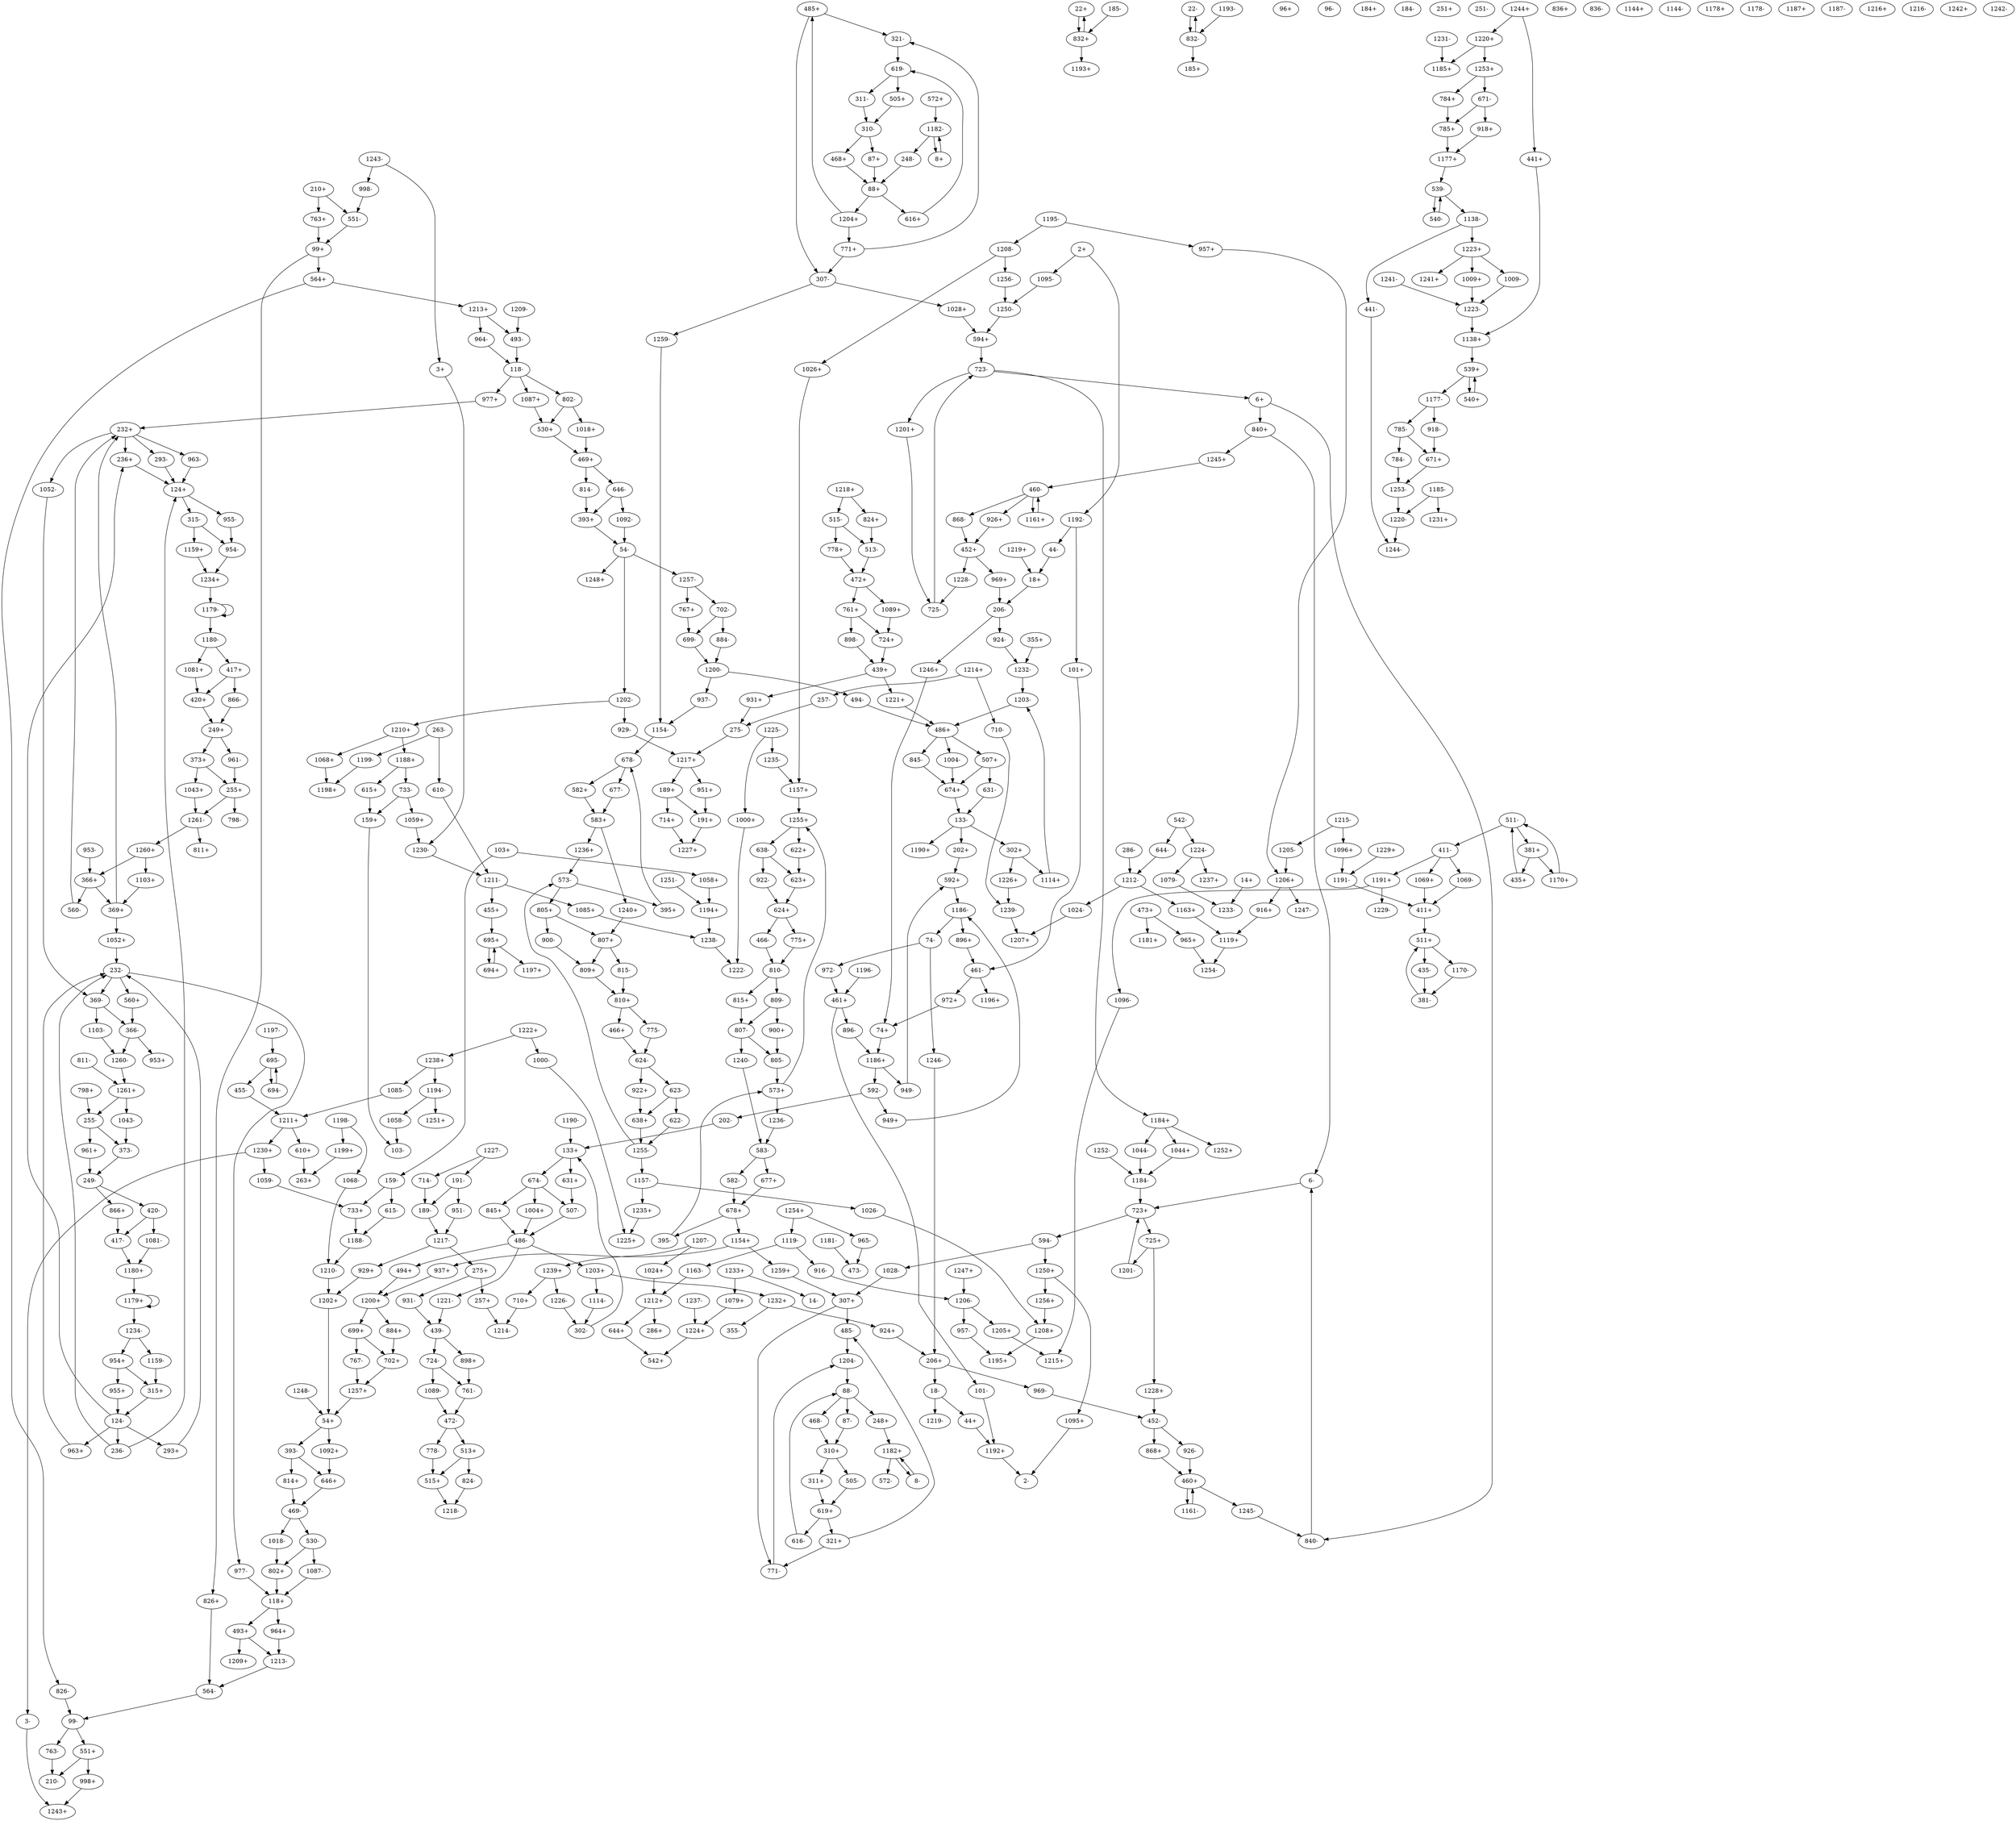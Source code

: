 digraph adj {
graph [k=96]
edge [d=-95]
"2+" [l=3406 C=49577]
"2-" [l=3406 C=49577]
"3+" [l=7853 C=103282]
"3-" [l=7853 C=103282]
"6+" [l=8737 C=112215]
"6-" [l=8737 C=112215]
"8+" [l=1013 C=10418]
"8-" [l=1013 C=10418]
"14+" [l=7589 C=96271]
"14-" [l=7589 C=96271]
"18+" [l=4107 C=62428]
"18-" [l=4107 C=62428]
"22+" [l=1031 C=14267]
"22-" [l=1031 C=14267]
"44+" [l=189 C=188]
"44-" [l=189 C=188]
"54+" [l=1926 C=91449]
"54-" [l=1926 C=91449]
"74+" [l=1682 C=27883]
"74-" [l=1682 C=27883]
"87+" [l=667 C=6339]
"87-" [l=667 C=6339]
"88+" [l=210 C=3729]
"88-" [l=210 C=3729]
"96+" [l=6206 C=80913]
"96-" [l=6206 C=80913]
"99+" [l=5428 C=73415]
"99-" [l=5428 C=73415]
"101+" [l=11035 C=150379]
"101-" [l=11035 C=150379]
"103+" [l=2527 C=28176]
"103-" [l=2527 C=28176]
"118+" [l=3802 C=176116]
"118-" [l=3802 C=176116]
"124+" [l=512 C=73236]
"124-" [l=512 C=73236]
"133+" [l=586 C=25610]
"133-" [l=586 C=25610]
"159+" [l=4959 C=65861]
"159-" [l=4959 C=65861]
"184+" [l=11142 C=182943]
"184-" [l=11142 C=182943]
"185+" [l=4138 C=48518]
"185-" [l=4138 C=48518]
"189+" [l=174 C=854]
"189-" [l=174 C=854]
"191+" [l=174 C=1506]
"191-" [l=174 C=1506]
"202+" [l=5027 C=65322]
"202-" [l=5027 C=65322]
"206+" [l=4612 C=73257]
"206-" [l=4612 C=73257]
"210+" [l=668 C=6964]
"210-" [l=668 C=6964]
"232+" [l=119 C=4915]
"232-" [l=119 C=4915]
"236+" [l=127 C=5945]
"236-" [l=127 C=5945]
"248+" [l=1657 C=19393]
"248-" [l=1657 C=19393]
"249+" [l=388 C=48216]
"249-" [l=388 C=48216]
"251+" [l=3294 C=41718]
"251-" [l=3294 C=41718]
"255+" [l=152 C=11142]
"255-" [l=152 C=11142]
"257+" [l=7091 C=97226]
"257-" [l=7091 C=97226]
"263+" [l=20098 C=274972]
"263-" [l=20098 C=274972]
"275+" [l=3208 C=43026]
"275-" [l=3208 C=43026]
"286+" [l=1475 C=17422]
"286-" [l=1475 C=17422]
"293+" [l=191 C=192]
"293-" [l=191 C=192]
"302+" [l=4696 C=69077]
"302-" [l=4696 C=69077]
"307+" [l=3321 C=50524]
"307-" [l=3321 C=50524]
"310+" [l=169 C=1309]
"310-" [l=169 C=1309]
"311+" [l=399 C=3124]
"311-" [l=399 C=3124]
"315+" [l=103 C=1344]
"315-" [l=103 C=1344]
"321+" [l=2067 C=23698]
"321-" [l=2067 C=23698]
"355+" [l=2262 C=29124]
"355-" [l=2262 C=29124]
"366+" [l=140 C=9414]
"366-" [l=140 C=9414]
"369+" [l=122 C=5948]
"369-" [l=122 C=5948]
"373+" [l=155 C=12128]
"373-" [l=155 C=12128]
"381+" [l=667 C=11965]
"381-" [l=667 C=11965]
"393+" [l=142 C=2832]
"393-" [l=142 C=2832]
"395+" [l=325 C=4498]
"395-" [l=325 C=4498]
"411+" [l=3410 C=43578]
"411-" [l=3410 C=43578]
"417+" [l=109 C=2376]
"417-" [l=109 C=2376]
"420+" [l=109 C=2315]
"420-" [l=109 C=2315]
"435+" [l=1326 C=17805]
"435-" [l=1326 C=17805]
"439+" [l=785 C=11247]
"439-" [l=785 C=11247]
"441+" [l=187 C=184]
"441-" [l=187 C=184]
"452+" [l=260 C=2620]
"452-" [l=260 C=2620]
"455+" [l=2005 C=23582]
"455-" [l=2005 C=23582]
"460+" [l=114 C=532]
"460-" [l=114 C=532]
"461+" [l=783 C=9754]
"461-" [l=783 C=9754]
"466+" [l=430 C=4174]
"466-" [l=430 C=4174]
"468+" [l=667 C=8473]
"468-" [l=667 C=8473]
"469+" [l=283 C=11109]
"469-" [l=283 C=11109]
"472+" [l=3049 C=44199]
"472-" [l=3049 C=44199]
"473+" [l=241 C=969]
"473-" [l=241 C=969]
"485+" [l=278 C=3202]
"485-" [l=278 C=3202]
"486+" [l=324 C=9304]
"486-" [l=324 C=9304]
"493+" [l=168 C=1363]
"493-" [l=168 C=1363]
"494+" [l=1758 C=19674]
"494-" [l=1758 C=19674]
"505+" [l=387 C=3072]
"505-" [l=387 C=3072]
"507+" [l=119 C=660]
"507-" [l=119 C=660]
"511+" [l=121 C=993]
"511-" [l=121 C=993]
"513+" [l=110 C=307]
"513-" [l=110 C=307]
"515+" [l=110 C=210]
"515-" [l=110 C=210]
"530+" [l=155 C=2887]
"530-" [l=155 C=2887]
"539+" [l=206 C=3036]
"539-" [l=206 C=3036]
"540+" [l=369 C=4903]
"540-" [l=369 C=4903]
"542+" [l=1947 C=21575]
"542-" [l=1947 C=21575]
"551+" [l=188 C=1186]
"551-" [l=188 C=1186]
"560+" [l=191 C=207]
"560-" [l=191 C=207]
"564+" [l=192 C=1372]
"564-" [l=192 C=1372]
"572+" [l=822 C=8973]
"572-" [l=822 C=8973]
"573+" [l=175 C=2269]
"573-" [l=175 C=2269]
"582+" [l=415 C=4176]
"582-" [l=415 C=4176]
"583+" [l=132 C=1217]
"583-" [l=132 C=1217]
"592+" [l=211 C=2475]
"592-" [l=211 C=2475]
"594+" [l=2350 C=29556]
"594-" [l=2350 C=29556]
"610+" [l=191 C=192]
"610-" [l=191 C=192]
"615+" [l=191 C=192]
"615-" [l=191 C=192]
"616+" [l=815 C=8687]
"616-" [l=815 C=8687]
"619+" [l=235 C=4153]
"619-" [l=235 C=4153]
"622+" [l=382 C=4943]
"622-" [l=382 C=4943]
"623+" [l=110 C=294]
"623-" [l=110 C=294]
"624+" [l=97 C=56]
"624-" [l=97 C=56]
"631+" [l=298 C=2334]
"631-" [l=298 C=2334]
"638+" [l=299 C=4110]
"638-" [l=299 C=4110]
"644+" [l=191 C=192]
"644-" [l=191 C=192]
"646+" [l=142 C=2995]
"646-" [l=142 C=2995]
"671+" [l=120 C=339]
"671-" [l=120 C=339]
"674+" [l=219 C=3466]
"674-" [l=219 C=3466]
"677+" [l=415 C=5106]
"677-" [l=415 C=5106]
"678+" [l=106 C=440]
"678-" [l=106 C=440]
"694+" [l=287 C=2800]
"694-" [l=287 C=2800]
"695+" [l=227 C=3815]
"695-" [l=227 C=3815]
"699+" [l=123 C=439]
"699-" [l=123 C=439]
"702+" [l=123 C=377]
"702-" [l=123 C=377]
"710+" [l=190 C=190]
"710-" [l=190 C=190]
"714+" [l=191 C=192]
"714-" [l=191 C=192]
"723+" [l=141 C=1635]
"723-" [l=141 C=1635]
"724+" [l=123 C=385]
"724-" [l=123 C=385]
"725+" [l=204 C=2525]
"725-" [l=204 C=2525]
"733+" [l=167 C=825]
"733-" [l=167 C=825]
"761+" [l=123 C=479]
"761-" [l=123 C=479]
"763+" [l=191 C=192]
"763-" [l=191 C=192]
"767+" [l=191 C=192]
"767-" [l=191 C=192]
"771+" [l=302 C=2321]
"771-" [l=302 C=2321]
"775+" [l=430 C=2968]
"775-" [l=430 C=2968]
"778+" [l=191 C=192]
"778-" [l=191 C=192]
"784+" [l=190 C=190]
"784-" [l=190 C=190]
"785+" [l=120 C=207]
"785-" [l=120 C=207]
"798+" [l=191 C=210]
"798-" [l=191 C=210]
"802+" [l=147 C=2507]
"802-" [l=147 C=2507]
"805+" [l=199 C=903]
"805-" [l=199 C=903]
"807+" [l=119 C=469]
"807-" [l=119 C=469]
"809+" [l=132 C=299]
"809-" [l=132 C=299]
"810+" [l=104 C=227]
"810-" [l=104 C=227]
"811+" [l=182 C=536]
"811-" [l=182 C=536]
"814+" [l=191 C=238]
"814-" [l=191 C=238]
"815+" [l=191 C=1036]
"815-" [l=191 C=1036]
"824+" [l=189 C=188]
"824-" [l=189 C=188]
"826+" [l=183 C=176]
"826-" [l=183 C=176]
"832+" [l=214 C=2290]
"832-" [l=214 C=2290]
"836+" [l=191 C=192]
"836-" [l=191 C=192]
"840+" [l=173 C=938]
"840-" [l=173 C=938]
"845+" [l=203 C=1894]
"845-" [l=203 C=1894]
"866+" [l=191 C=192]
"866-" [l=191 C=192]
"868+" [l=191 C=1674]
"868-" [l=191 C=1674]
"884+" [l=191 C=192]
"884-" [l=191 C=192]
"896+" [l=192 C=194]
"896-" [l=192 C=194]
"898+" [l=191 C=192]
"898-" [l=191 C=192]
"900+" [l=191 C=192]
"900-" [l=191 C=192]
"916+" [l=185 C=180]
"916-" [l=185 C=180]
"918+" [l=191 C=192]
"918-" [l=191 C=192]
"922+" [l=182 C=852]
"922-" [l=182 C=852]
"924+" [l=187 C=184]
"924-" [l=187 C=184]
"926+" [l=191 C=192]
"926-" [l=191 C=192]
"929+" [l=188 C=186]
"929-" [l=188 C=186]
"931+" [l=186 C=182]
"931-" [l=186 C=182]
"937+" [l=191 C=192]
"937-" [l=191 C=192]
"949+" [l=182 C=174]
"949-" [l=182 C=174]
"951+" [l=191 C=192]
"951-" [l=191 C=192]
"953+" [l=191 C=192]
"953-" [l=191 C=192]
"954+" [l=102 C=25]
"954-" [l=102 C=25]
"955+" [l=184 C=197]
"955-" [l=184 C=197]
"957+" [l=189 C=188]
"957-" [l=189 C=188]
"961+" [l=191 C=288]
"961-" [l=191 C=288]
"963+" [l=191 C=200]
"963-" [l=191 C=200]
"964+" [l=191 C=192]
"964-" [l=191 C=192]
"965+" [l=186 C=182]
"965-" [l=186 C=182]
"969+" [l=190 C=190]
"969-" [l=190 C=190]
"972+" [l=185 C=180]
"972-" [l=185 C=180]
"977+" [l=188 C=186]
"977-" [l=188 C=186]
"998+" [l=188 C=186]
"998-" [l=188 C=186]
"1000+" [l=189 C=188]
"1000-" [l=189 C=188]
"1004+" [l=198 C=206]
"1004-" [l=198 C=206]
"1009+" [l=181 C=172]
"1009-" [l=181 C=172]
"1018+" [l=191 C=192]
"1018-" [l=191 C=192]
"1024+" [l=190 C=190]
"1024-" [l=190 C=190]
"1026+" [l=191 C=192]
"1026-" [l=191 C=192]
"1028+" [l=209 C=228]
"1028-" [l=209 C=228]
"1043+" [l=193 C=196]
"1043-" [l=193 C=196]
"1044+" [l=182 C=174]
"1044-" [l=182 C=174]
"1052+" [l=183 C=176]
"1052-" [l=183 C=176]
"1058+" [l=185 C=180]
"1058-" [l=185 C=180]
"1059+" [l=207 C=224]
"1059-" [l=207 C=224]
"1068+" [l=190 C=190]
"1068-" [l=190 C=190]
"1069+" [l=181 C=172]
"1069-" [l=181 C=172]
"1079+" [l=183 C=176]
"1079-" [l=183 C=176]
"1081+" [l=191 C=192]
"1081-" [l=191 C=192]
"1085+" [l=194 C=198]
"1085-" [l=194 C=198]
"1087+" [l=191 C=192]
"1087-" [l=191 C=192]
"1089+" [l=191 C=192]
"1089-" [l=191 C=192]
"1092+" [l=191 C=192]
"1092-" [l=191 C=192]
"1095+" [l=190 C=190]
"1095-" [l=190 C=190]
"1096+" [l=183 C=176]
"1096-" [l=183 C=176]
"1103+" [l=191 C=192]
"1103-" [l=191 C=192]
"1114+" [l=190 C=190]
"1114-" [l=190 C=190]
"1119+" [l=8569 C=112470]
"1119-" [l=8569 C=112470]
"1138+" [l=7223 C=87632]
"1138-" [l=7223 C=87632]
"1144+" [l=6596 C=97981]
"1144-" [l=6596 C=97981]
"1154+" [l=6444 C=86085]
"1154-" [l=6444 C=86085]
"1157+" [l=5440 C=69326]
"1157-" [l=5440 C=69326]
"1159+" [l=183 C=13132]
"1159-" [l=183 C=13132]
"1161+" [l=12729 C=163168]
"1161-" [l=12729 C=163168]
"1163+" [l=6746 C=84211]
"1163-" [l=6746 C=84211]
"1170+" [l=1317 C=15735]
"1170-" [l=1317 C=15735]
"1177+" [l=10595 C=126025]
"1177-" [l=10595 C=126025]
"1178+" [l=1702 C=15788]
"1178-" [l=1702 C=15788]
"1179+" [l=117 C=5610]
"1179-" [l=117 C=5610]
"1180+" [l=670 C=82788]
"1180-" [l=670 C=82788]
"1181+" [l=15525 C=218920]
"1181-" [l=15525 C=218920]
"1182+" [l=1041 C=18735]
"1182-" [l=1041 C=18735]
"1184+" [l=24641 C=321117]
"1184-" [l=24641 C=321117]
"1185+" [l=25778 C=407575]
"1185-" [l=25778 C=407575]
"1186+" [l=5156 C=83404]
"1186-" [l=5156 C=83404]
"1187+" [l=22860 C=283837]
"1187-" [l=22860 C=283837]
"1188+" [l=35536 C=509674]
"1188-" [l=35536 C=509674]
"1190+" [l=17609 C=279275]
"1190-" [l=17609 C=279275]
"1191+" [l=14423 C=211342]
"1191-" [l=14423 C=211342]
"1192+" [l=5837 C=80876]
"1192-" [l=5837 C=80876]
"1193+" [l=11018 C=156449]
"1193-" [l=11018 C=156449]
"1194+" [l=7488 C=99700]
"1194-" [l=7488 C=99700]
"1195+" [l=7819 C=95391]
"1195-" [l=7819 C=95391]
"1196+" [l=18598 C=240937]
"1196-" [l=18598 C=240937]
"1197+" [l=19716 C=283961]
"1197-" [l=19716 C=283961]
"1198+" [l=14710 C=220955]
"1198-" [l=14710 C=220955]
"1199+" [l=32308 C=441799]
"1199-" [l=32308 C=441799]
"1200+" [l=39765 C=655492]
"1200-" [l=39765 C=655492]
"1201+" [l=20796 C=271674]
"1201-" [l=20796 C=271674]
"1202+" [l=39700 C=592021]
"1202-" [l=39700 C=592021]
"1203+" [l=37193 C=564936]
"1203-" [l=37193 C=564936]
"1204+" [l=538 C=10247]
"1204-" [l=538 C=10247]
"1205+" [l=25740 C=391609]
"1205-" [l=25740 C=391609]
"1206+" [l=35871 C=539719]
"1206-" [l=35871 C=539719]
"1207+" [l=12427 C=197636]
"1207-" [l=12427 C=197636]
"1208+" [l=16598 C=217537]
"1208-" [l=16598 C=217537]
"1209+" [l=7227 C=76383]
"1209-" [l=7227 C=76383]
"1210+" [l=10817 C=162628]
"1210-" [l=10817 C=162628]
"1211+" [l=15686 C=213588]
"1211-" [l=15686 C=213588]
"1212+" [l=28989 C=394882]
"1212-" [l=28989 C=394882]
"1213+" [l=6932 C=98627]
"1213-" [l=6932 C=98627]
"1214+" [l=15110 C=221054]
"1214-" [l=15110 C=221054]
"1215+" [l=27252 C=376908]
"1215-" [l=27252 C=376908]
"1216+" [l=17894 C=253963]
"1216-" [l=17894 C=253963]
"1217+" [l=34230 C=493635]
"1217-" [l=34230 C=493635]
"1218+" [l=12016 C=188322]
"1218-" [l=12016 C=188322]
"1219+" [l=41183 C=658702]
"1219-" [l=41183 C=658702]
"1220+" [l=9568 C=117094]
"1220-" [l=9568 C=117094]
"1221+" [l=21121 C=322191]
"1221-" [l=21121 C=322191]
"1222+" [l=27098 C=350381]
"1222-" [l=27098 C=350381]
"1223+" [l=25103 C=323385]
"1223-" [l=25103 C=323385]
"1224+" [l=7081 C=102427]
"1224-" [l=7081 C=102427]
"1225+" [l=26545 C=375420]
"1225-" [l=26545 C=375420]
"1226+" [l=25773 C=392767]
"1226-" [l=25773 C=392767]
"1227+" [l=6150 C=88303]
"1227-" [l=6150 C=88303]
"1228+" [l=7691 C=109262]
"1228-" [l=7691 C=109262]
"1229+" [l=48622 C=704864]
"1229-" [l=48622 C=704864]
"1230+" [l=24557 C=330137]
"1230-" [l=24557 C=330137]
"1231+" [l=22592 C=392116]
"1231-" [l=22592 C=392116]
"1232+" [l=32956 C=479018]
"1232-" [l=32956 C=479018]
"1233+" [l=29055 C=397132]
"1233-" [l=29055 C=397132]
"1234+" [l=383 C=22374]
"1234-" [l=383 C=22374]
"1235+" [l=4715 C=69307]
"1235-" [l=4715 C=69307]
"1236+" [l=644 C=6747]
"1236-" [l=644 C=6747]
"1237+" [l=10976 C=153175]
"1237-" [l=10976 C=153175]
"1238+" [l=18999 C=248098]
"1238-" [l=18999 C=248098]
"1239+" [l=25788 C=396838]
"1239-" [l=25788 C=396838]
"1240+" [l=3753 C=50790]
"1240-" [l=3753 C=50790]
"1241+" [l=5226 C=68371]
"1241-" [l=5226 C=68371]
"1242+" [l=51575 C=845053]
"1242-" [l=51575 C=845053]
"1243+" [l=41205 C=586695]
"1243-" [l=41205 C=586695]
"1244+" [l=23092 C=284501]
"1244-" [l=23092 C=284501]
"1245+" [l=24077 C=356246]
"1245-" [l=24077 C=356246]
"1246+" [l=6587 C=102189]
"1246-" [l=6587 C=102189]
"1247+" [l=3598 C=48396]
"1247-" [l=3598 C=48396]
"1248+" [l=12042 C=166566]
"1248-" [l=12042 C=166566]
"1250+" [l=25918 C=343770]
"1250-" [l=25918 C=343770]
"1251+" [l=10190 C=132086]
"1251-" [l=10190 C=132086]
"1252+" [l=5688 C=77466]
"1252-" [l=5688 C=77466]
"1253+" [l=6756 C=90829]
"1253-" [l=6756 C=90829]
"1254+" [l=19156 C=256663]
"1254-" [l=19156 C=256663]
"1255+" [l=321 C=5509]
"1255-" [l=321 C=5509]
"1256+" [l=22982 C=267938]
"1256-" [l=22982 C=267938]
"1257+" [l=63938 C=1018343]
"1257-" [l=63938 C=1018343]
"1259+" [l=7651 C=101828]
"1259-" [l=7651 C=101828]
"1260+" [l=1375 C=196393]
"1260-" [l=1375 C=196393]
"1261+" [l=1819 C=285849]
"1261-" [l=1819 C=285849]
"2+" -> "1095-"
"2+" -> "1192-"
"3+" -> "1230-"
"3-" -> "1243+"
"6+" -> "840+"
"6+" -> "840-" [d=-13]
"6-" -> "723+" [d=-89]
"8+" -> "1182-"
"8-" -> "1182+"
"14+" -> "1233-"
"18+" -> "206-"
"18-" -> "44+"
"18-" -> "1219-"
"22+" -> "832+"
"22-" -> "832-"
"44+" -> "1192+"
"44-" -> "18+"
"54+" -> "393-"
"54+" -> "1092+"
"54-" -> "1202-"
"54-" -> "1248+" [d=-91]
"54-" -> "1257-" [d=-91]
"74+" -> "1186+"
"74-" -> "972-"
"74-" -> "1246-"
"87+" -> "88+"
"87-" -> "310+"
"88+" -> "616+"
"88+" -> "1204+"
"88-" -> "87-"
"88-" -> "248+" [d=-89]
"88-" -> "468-" [d=-89]
"99+" -> "564+"
"99+" -> "826+"
"99-" -> "551+"
"99-" -> "763-"
"101+" -> "461-"
"101-" -> "1192+"
"103+" -> "159-"
"103+" -> "1058+"
"118+" -> "493+"
"118+" -> "964+"
"118-" -> "1087+"
"118-" -> "802-" [d=-87]
"118-" -> "977+" [d=-87]
"124+" -> "955-"
"124+" -> "315-"
"124-" -> "236+" [d=-10]
"124-" -> "963+" [d=-17]
"124-" -> "236-" [d=-13]
"124-" -> "293+" [d=-13]
"133+" -> "631+"
"133+" -> "674-"
"133-" -> "202+"
"133-" -> "302+" [d=-76]
"133-" -> "1190+" [d=-76]
"159+" -> "103-"
"159-" -> "615-"
"159-" -> "733+" [d=-71]
"185-" -> "832+"
"189+" -> "714+"
"189+" -> "191+" [d=-78]
"189-" -> "1217-"
"191+" -> "1227+"
"191-" -> "951-"
"191-" -> "189-" [d=-78]
"202+" -> "592+"
"202-" -> "133+"
"206+" -> "18-"
"206+" -> "969-"
"206-" -> "924-"
"206-" -> "1246+"
"210+" -> "763+"
"210+" -> "551-" [d=-92]
"232+" -> "293-"
"232+" -> "963-" [d=-91]
"232+" -> "1052-" [d=-44]
"232+" -> "236+" [d=-31]
"232-" -> "560+"
"232-" -> "977-" [d=-45]
"232-" -> "369-" [d=-36]
"236+" -> "124+" [d=-13]
"236-" -> "124+" [d=-10]
"236-" -> "232-" [d=-31]
"248+" -> "1182+"
"248-" -> "88+" [d=-89]
"249+" -> "373+"
"249+" -> "961-"
"249-" -> "866+"
"249-" -> "420-"
"255+" -> "798-"
"255+" -> "1261-" [d=-90]
"255-" -> "961+"
"255-" -> "373-" [d=-59]
"257+" -> "1214-"
"257-" -> "275-"
"263-" -> "610-"
"263-" -> "1199-"
"275+" -> "257+"
"275+" -> "931-"
"275-" -> "1217+"
"286-" -> "1212-"
"293+" -> "232-"
"293-" -> "124+" [d=-13]
"302+" -> "1114+"
"302+" -> "1226+"
"302-" -> "133+" [d=-76]
"307+" -> "485-"
"307+" -> "771-"
"307-" -> "1028+"
"307-" -> "1259-"
"310+" -> "311+"
"310+" -> "505-"
"310-" -> "87+"
"310-" -> "468+"
"311+" -> "619+"
"311-" -> "310-"
"315+" -> "124-"
"315-" -> "1159+"
"315-" -> "954-" [d=-15]
"321+" -> "485-"
"321+" -> "771-"
"321-" -> "619-"
"355+" -> "1232-"
"366+" -> "560-"
"366+" -> "369+" [d=-85]
"366-" -> "953+"
"366-" -> "1260-" [d=-54]
"369+" -> "1052+"
"369+" -> "232+" [d=-36]
"369-" -> "1103-"
"369-" -> "366-" [d=-85]
"373+" -> "1043+"
"373+" -> "255+" [d=-59]
"373-" -> "249-"
"381+" -> "435+"
"381+" -> "1170+"
"381-" -> "511+"
"393+" -> "54-"
"393-" -> "814+"
"393-" -> "646+" [d=-46]
"395+" -> "678-"
"395-" -> "573+"
"411+" -> "511+"
"411-" -> "1069-"
"411-" -> "1069+" [d=-12]
"411-" -> "1191+" [d=-12]
"417+" -> "866-"
"417+" -> "420+" [d=-13]
"417-" -> "1180+"
"420+" -> "249+"
"420-" -> "1081-"
"420-" -> "417-" [d=-13]
"435+" -> "511-"
"435-" -> "381-"
"439+" -> "931+"
"439+" -> "1221+"
"439-" -> "898+"
"439-" -> "724-"
"441+" -> "1138+"
"441-" -> "1244-"
"452+" -> "969+"
"452+" -> "1228-"
"452-" -> "868+"
"452-" -> "926-"
"455+" -> "695+"
"455-" -> "1211+"
"460+" -> "1161-"
"460+" -> "1245-"
"460-" -> "1161+"
"460-" -> "868-" [d=-56]
"460-" -> "926+" [d=-56]
"461+" -> "101-"
"461+" -> "896-"
"461-" -> "972+"
"461-" -> "1196+"
"466+" -> "624-"
"466-" -> "810-"
"468+" -> "88+" [d=-89]
"468-" -> "310+"
"469+" -> "646-"
"469+" -> "814-"
"469-" -> "530-"
"469-" -> "1018-"
"472+" -> "1089+"
"472+" -> "761+"
"472-" -> "778-"
"472-" -> "513+"
"473+" -> "965+"
"473+" -> "1181+"
"485+" -> "307-"
"485+" -> "321-"
"485-" -> "1204-"
"486+" -> "845-"
"486+" -> "507+" [d=-74]
"486+" -> "1004-" [d=-74]
"486-" -> "494+" [d=-89]
"486-" -> "1203+" [d=-89]
"486-" -> "1221-"
"493+" -> "1209+"
"493+" -> "1213-" [d=-72]
"493-" -> "118-"
"494+" -> "1200+"
"494-" -> "486+" [d=-89]
"505+" -> "310-"
"505-" -> "619+"
"507+" -> "631-"
"507+" -> "674+" [d=-16]
"507-" -> "486-" [d=-74]
"511+" -> "435-"
"511+" -> "1170-"
"511-" -> "381+"
"511-" -> "411-"
"513+" -> "824-"
"513+" -> "515+" [d=-14]
"513-" -> "472+"
"515+" -> "1218-"
"515-" -> "778+"
"515-" -> "513-" [d=-14]
"530+" -> "469+"
"530-" -> "1087-"
"530-" -> "802+" [d=-59]
"539+" -> "540+"
"539+" -> "1177-"
"539-" -> "540-"
"539-" -> "1138-"
"540+" -> "539+"
"540-" -> "539-"
"542-" -> "644-"
"542-" -> "1224-"
"551+" -> "998+"
"551+" -> "210-" [d=-92]
"551-" -> "99+"
"560+" -> "366-"
"560-" -> "232+"
"564+" -> "826-"
"564+" -> "1213+"
"564-" -> "99-"
"572+" -> "1182-"
"573+" -> "1236-"
"573+" -> "1255+" [d=-47]
"573-" -> "395+"
"573-" -> "805+"
"582+" -> "583+"
"582-" -> "678+"
"583+" -> "1236+"
"583+" -> "1240+"
"583-" -> "582-"
"583-" -> "677+"
"592+" -> "1186-"
"592-" -> "202-"
"592-" -> "949+"
"594+" -> "723-"
"594-" -> "1028-"
"594-" -> "1250+"
"610+" -> "263+"
"610-" -> "1211-"
"615+" -> "159+"
"615-" -> "1188-"
"616+" -> "619-"
"616-" -> "88-"
"619+" -> "321+"
"619+" -> "616-"
"619-" -> "311-"
"619-" -> "505+"
"622+" -> "623+"
"622-" -> "1255-"
"623+" -> "624+"
"623-" -> "622-"
"623-" -> "638+" [d=-24]
"624+" -> "466-"
"624+" -> "775+"
"624-" -> "623-"
"624-" -> "922+"
"631+" -> "507-"
"631-" -> "133-"
"638+" -> "1255-"
"638-" -> "922-"
"638-" -> "623+" [d=-24]
"644+" -> "542+"
"644-" -> "1212-"
"646+" -> "469-"
"646-" -> "1092-"
"646-" -> "393+" [d=-46]
"671+" -> "1253-"
"671-" -> "918+"
"671-" -> "785+" [d=-24]
"674+" -> "133-"
"674-" -> "1004+"
"674-" -> "845+" [d=-79]
"674-" -> "507-" [d=-16]
"677+" -> "678+"
"677-" -> "583+"
"678+" -> "395-"
"678+" -> "1154+"
"678-" -> "582+"
"678-" -> "677-"
"694+" -> "695+"
"694-" -> "695-"
"695+" -> "694+"
"695+" -> "1197+"
"695-" -> "455-"
"695-" -> "694-"
"699+" -> "767-"
"699+" -> "702+" [d=-27]
"699-" -> "1200-"
"702+" -> "1257+"
"702-" -> "884-"
"702-" -> "699-" [d=-27]
"710+" -> "1214-"
"710-" -> "1239-"
"714+" -> "1227+"
"714-" -> "189-"
"723+" -> "594-"
"723+" -> "725+"
"723-" -> "6+" [d=-89]
"723-" -> "1184+" [d=-89]
"723-" -> "1201+"
"724+" -> "439+"
"724-" -> "1089-"
"724-" -> "761-" [d=-27]
"725+" -> "1201-"
"725+" -> "1228+"
"725-" -> "723-"
"733+" -> "1188-"
"733-" -> "1059+"
"733-" -> "159+" [d=-71]
"761+" -> "898-"
"761+" -> "724+" [d=-27]
"761-" -> "472-"
"763+" -> "99+"
"763-" -> "210-"
"767+" -> "699-"
"767-" -> "1257+"
"771+" -> "307-"
"771+" -> "321-"
"771-" -> "1204-"
"775+" -> "810-"
"775-" -> "624-"
"778+" -> "472+"
"778-" -> "515+"
"784+" -> "785+"
"784-" -> "1253-"
"785+" -> "1177+"
"785-" -> "784-"
"785-" -> "671+" [d=-24]
"798+" -> "255-"
"802+" -> "118+" [d=-87]
"802-" -> "1018+"
"802-" -> "530+" [d=-59]
"805+" -> "900-"
"805+" -> "807+" [d=-82]
"805-" -> "573+"
"807+" -> "815-"
"807+" -> "809+" [d=-36]
"807-" -> "805-" [d=-82]
"807-" -> "1240-"
"809+" -> "810+"
"809-" -> "900+"
"809-" -> "807-" [d=-36]
"810+" -> "466+"
"810+" -> "775-"
"810-" -> "809-"
"810-" -> "815+"
"811-" -> "1261+"
"814+" -> "469-"
"814-" -> "393+"
"815+" -> "807-"
"815-" -> "810+"
"824+" -> "513-"
"824-" -> "1218-"
"826+" -> "564-"
"826-" -> "99-"
"832+" -> "22+"
"832+" -> "1193+"
"832-" -> "22-"
"832-" -> "185+"
"840+" -> "6-" [d=-13]
"840+" -> "1245+"
"840-" -> "6-"
"845+" -> "486-"
"845-" -> "674+" [d=-79]
"866+" -> "417-"
"866-" -> "249+"
"868+" -> "460+" [d=-56]
"868-" -> "452+"
"884+" -> "702+"
"884-" -> "1200-"
"896+" -> "461-"
"896-" -> "1186+"
"898+" -> "761-"
"898-" -> "439+"
"900+" -> "805-"
"900-" -> "809+"
"916+" -> "1119+"
"916-" -> "1206-"
"918+" -> "1177+"
"918-" -> "671+"
"922+" -> "638+"
"922-" -> "624+"
"924+" -> "206+"
"924-" -> "1232-"
"926+" -> "452+"
"926-" -> "460+" [d=-56]
"929+" -> "1202+"
"929-" -> "1217+"
"931+" -> "275-"
"931-" -> "439-"
"937+" -> "1200+"
"937-" -> "1154-"
"949+" -> "1186-"
"949-" -> "592+"
"951+" -> "191+"
"951-" -> "1217-"
"953-" -> "366+"
"954+" -> "955+"
"954+" -> "315+" [d=-15]
"954-" -> "1234+"
"955+" -> "124-"
"955-" -> "954-"
"957+" -> "1206+"
"957-" -> "1195+"
"961+" -> "249-"
"961-" -> "255+"
"963+" -> "232-" [d=-91]
"963-" -> "124+" [d=-17]
"964+" -> "1213-"
"964-" -> "118-"
"965+" -> "1254-"
"965-" -> "473-"
"969+" -> "206-"
"969-" -> "452-"
"972+" -> "74+"
"972-" -> "461+"
"977+" -> "232+" [d=-45]
"977-" -> "118+" [d=-87]
"998+" -> "1243+"
"998-" -> "551-"
"1000+" -> "1222-"
"1000-" -> "1225+"
"1004+" -> "486-" [d=-74]
"1004-" -> "674+"
"1009+" -> "1223-"
"1009-" -> "1223-" [d=-20]
"1018+" -> "469+"
"1018-" -> "802+"
"1024+" -> "1212+"
"1024-" -> "1207+"
"1026+" -> "1157+"
"1026-" -> "1208+"
"1028+" -> "594+"
"1028-" -> "307+"
"1043+" -> "1261-"
"1043-" -> "373-"
"1044+" -> "1184-"
"1044-" -> "1184-" [d=-13]
"1052+" -> "232-" [d=-44]
"1052-" -> "369-"
"1058+" -> "1194+"
"1058-" -> "103-"
"1059+" -> "1230-"
"1059-" -> "733+"
"1068+" -> "1198+"
"1068-" -> "1210-"
"1069+" -> "411+"
"1069-" -> "411+" [d=-12]
"1079+" -> "1224+"
"1079-" -> "1233-"
"1081+" -> "420+"
"1081-" -> "1180+"
"1085+" -> "1238-"
"1085-" -> "1211+"
"1087+" -> "530+"
"1087-" -> "118+"
"1089+" -> "724+"
"1089-" -> "472-"
"1092+" -> "646+"
"1092-" -> "54-"
"1095+" -> "2-"
"1095-" -> "1250-"
"1096+" -> "1191-"
"1096-" -> "1215+"
"1103+" -> "369+"
"1103-" -> "1260-"
"1114+" -> "1203-"
"1114-" -> "302-"
"1119+" -> "1254-"
"1119-" -> "916-"
"1119-" -> "1163-"
"1138+" -> "539+"
"1138-" -> "441-"
"1138-" -> "1223+"
"1154+" -> "937+"
"1154+" -> "1259+"
"1154-" -> "678-"
"1157+" -> "1255+"
"1157-" -> "1026-"
"1157-" -> "1235+"
"1159+" -> "1234+"
"1159-" -> "315+"
"1161+" -> "460-"
"1161-" -> "460+"
"1163+" -> "1119+"
"1163-" -> "1212+"
"1170+" -> "511-"
"1170-" -> "381-"
"1177+" -> "539-"
"1177-" -> "918-"
"1177-" -> "785-"
"1179+" -> "1179+"
"1179+" -> "1234-"
"1179-" -> "1179-"
"1179-" -> "1180-"
"1180+" -> "1179+"
"1180-" -> "1081+"
"1180-" -> "417+"
"1181-" -> "473-"
"1182+" -> "8-"
"1182+" -> "572-"
"1182-" -> "8+"
"1182-" -> "248-"
"1184+" -> "1044-"
"1184+" -> "1044+" [d=-13]
"1184+" -> "1252+" [d=-13]
"1184-" -> "723+" [d=-89]
"1185-" -> "1220-" [d=-10]
"1185-" -> "1231+"
"1186+" -> "592-"
"1186+" -> "949-"
"1186-" -> "74-"
"1186-" -> "896+"
"1188+" -> "615+"
"1188+" -> "733-"
"1188-" -> "1210-"
"1190-" -> "133+" [d=-76]
"1191+" -> "1096-"
"1191+" -> "1229-"
"1191-" -> "411+" [d=-12]
"1192+" -> "2-"
"1192-" -> "44-"
"1192-" -> "101+"
"1193-" -> "832-"
"1194+" -> "1238-"
"1194-" -> "1058-"
"1194-" -> "1251+"
"1195-" -> "957+"
"1195-" -> "1208-"
"1196-" -> "461+"
"1197-" -> "695-"
"1198-" -> "1068-"
"1198-" -> "1199+"
"1199+" -> "263+"
"1199-" -> "1198+"
"1200+" -> "884+"
"1200+" -> "699+"
"1200-" -> "494-"
"1200-" -> "937-"
"1201+" -> "725-"
"1201-" -> "723+"
"1202+" -> "54+"
"1202-" -> "929-"
"1202-" -> "1210+"
"1203+" -> "1114-"
"1203+" -> "1232+"
"1203-" -> "486+" [d=-89]
"1204+" -> "485+"
"1204+" -> "771+"
"1204-" -> "88-"
"1205+" -> "1215+"
"1205-" -> "1206+"
"1206+" -> "916+"
"1206+" -> "1247-"
"1206-" -> "957-"
"1206-" -> "1205+"
"1207-" -> "1024+"
"1207-" -> "1239+"
"1208+" -> "1195+"
"1208-" -> "1026+"
"1208-" -> "1256-"
"1209-" -> "493-"
"1210+" -> "1068+"
"1210+" -> "1188+"
"1210-" -> "1202+"
"1211+" -> "610+"
"1211+" -> "1230+"
"1211-" -> "455+"
"1211-" -> "1085+"
"1212+" -> "286+"
"1212+" -> "644+"
"1212-" -> "1024-"
"1212-" -> "1163+"
"1213+" -> "964-"
"1213+" -> "493-" [d=-72]
"1213-" -> "564-"
"1214+" -> "257-"
"1214+" -> "710-"
"1215-" -> "1096+"
"1215-" -> "1205-"
"1217+" -> "189+"
"1217+" -> "951+"
"1217-" -> "275+"
"1217-" -> "929+"
"1218+" -> "824+"
"1218+" -> "515-"
"1219+" -> "18+"
"1220+" -> "1185+" [d=-10]
"1220+" -> "1253+"
"1220-" -> "1244-"
"1221+" -> "486+"
"1221-" -> "439-"
"1222+" -> "1000-"
"1222+" -> "1238+"
"1223+" -> "1009-"
"1223+" -> "1009+" [d=-20]
"1223+" -> "1241+" [d=-20]
"1223-" -> "1138+"
"1224+" -> "542+"
"1224-" -> "1079-"
"1224-" -> "1237+"
"1225-" -> "1000+"
"1225-" -> "1235-"
"1226+" -> "1239-"
"1226-" -> "302-"
"1227-" -> "191-"
"1227-" -> "714-"
"1228+" -> "452-"
"1228-" -> "725-"
"1229+" -> "1191-"
"1230+" -> "3-"
"1230+" -> "1059-"
"1230-" -> "1211-"
"1231-" -> "1185+"
"1232+" -> "355-"
"1232+" -> "924+"
"1232-" -> "1203-"
"1233+" -> "14-"
"1233+" -> "1079+"
"1234+" -> "1179-"
"1234-" -> "1159-"
"1234-" -> "954+"
"1235+" -> "1225+"
"1235-" -> "1157+"
"1236+" -> "573-"
"1236-" -> "583-"
"1237-" -> "1224+"
"1238+" -> "1085-"
"1238+" -> "1194-"
"1238-" -> "1222-"
"1239+" -> "710+"
"1239+" -> "1226-"
"1239-" -> "1207+"
"1240+" -> "807+"
"1240-" -> "583-"
"1241-" -> "1223-" [d=-20]
"1243-" -> "3+"
"1243-" -> "998-"
"1244+" -> "441+"
"1244+" -> "1220+"
"1245+" -> "460-"
"1245-" -> "840-"
"1246+" -> "74+"
"1246-" -> "206+"
"1247+" -> "1206-"
"1248-" -> "54+" [d=-91]
"1250+" -> "1095+"
"1250+" -> "1256+"
"1250-" -> "594+"
"1251-" -> "1194+"
"1252-" -> "1184-" [d=-13]
"1253+" -> "784+"
"1253+" -> "671-"
"1253-" -> "1220-"
"1254+" -> "965-"
"1254+" -> "1119-"
"1255+" -> "622+"
"1255+" -> "638-"
"1255-" -> "1157-"
"1255-" -> "573-" [d=-47]
"1256+" -> "1208+"
"1256-" -> "1250-"
"1257+" -> "54+" [d=-91]
"1257-" -> "767+"
"1257-" -> "702-"
"1259+" -> "307+"
"1259-" -> "1154-"
"1260+" -> "1103+"
"1260+" -> "366+" [d=-54]
"1260-" -> "1261+" [d=-167]
"1261+" -> "1043-"
"1261+" -> "255-" [d=-90]
"1261-" -> "811+"
"1261-" -> "1260+" [d=-167]
}
